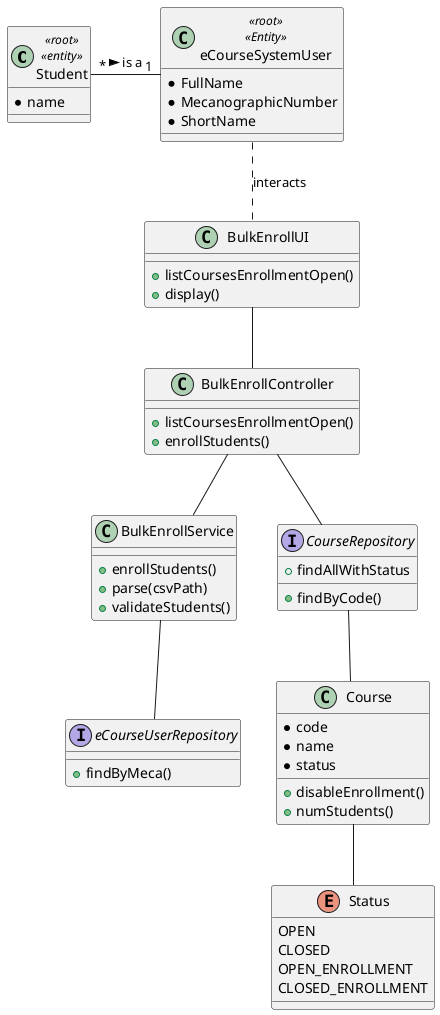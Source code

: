 @startuml

class Student <<root>> <<entity>> {
* name
}

class eCourseSystemUser <<root>> <<Entity>> {
    * FullName
    * MecanographicNumber
    * ShortName
}
class BulkEnrollUI  {
    +listCoursesEnrollmentOpen()
    +display()
}

class BulkEnrollController{
    +listCoursesEnrollmentOpen()
    +enrollStudents()
}

class BulkEnrollService{
    +enrollStudents()
    +parse(csvPath)
    +validateStudents()
}

interface CourseRepository{
    +findAllWithStatus
    +findByCode()
}

interface eCourseUserRepository{
    +findByMeca()
}

class Course{
    * code
    * name
    * status
    +disableEnrollment()
    +numStudents()

}


enum Status{
    OPEN
    CLOSED
    OPEN_ENROLLMENT
    CLOSED_ENROLLMENT
}

eCourseSystemUser "1" -left- "*" Student : is a <

eCourseSystemUser ..BulkEnrollUI : interacts
BulkEnrollUI -- BulkEnrollController
BulkEnrollController -- BulkEnrollService
BulkEnrollController -- CourseRepository
CourseRepository -- Course
BulkEnrollService -- eCourseUserRepository
Course -- Status

@enduml